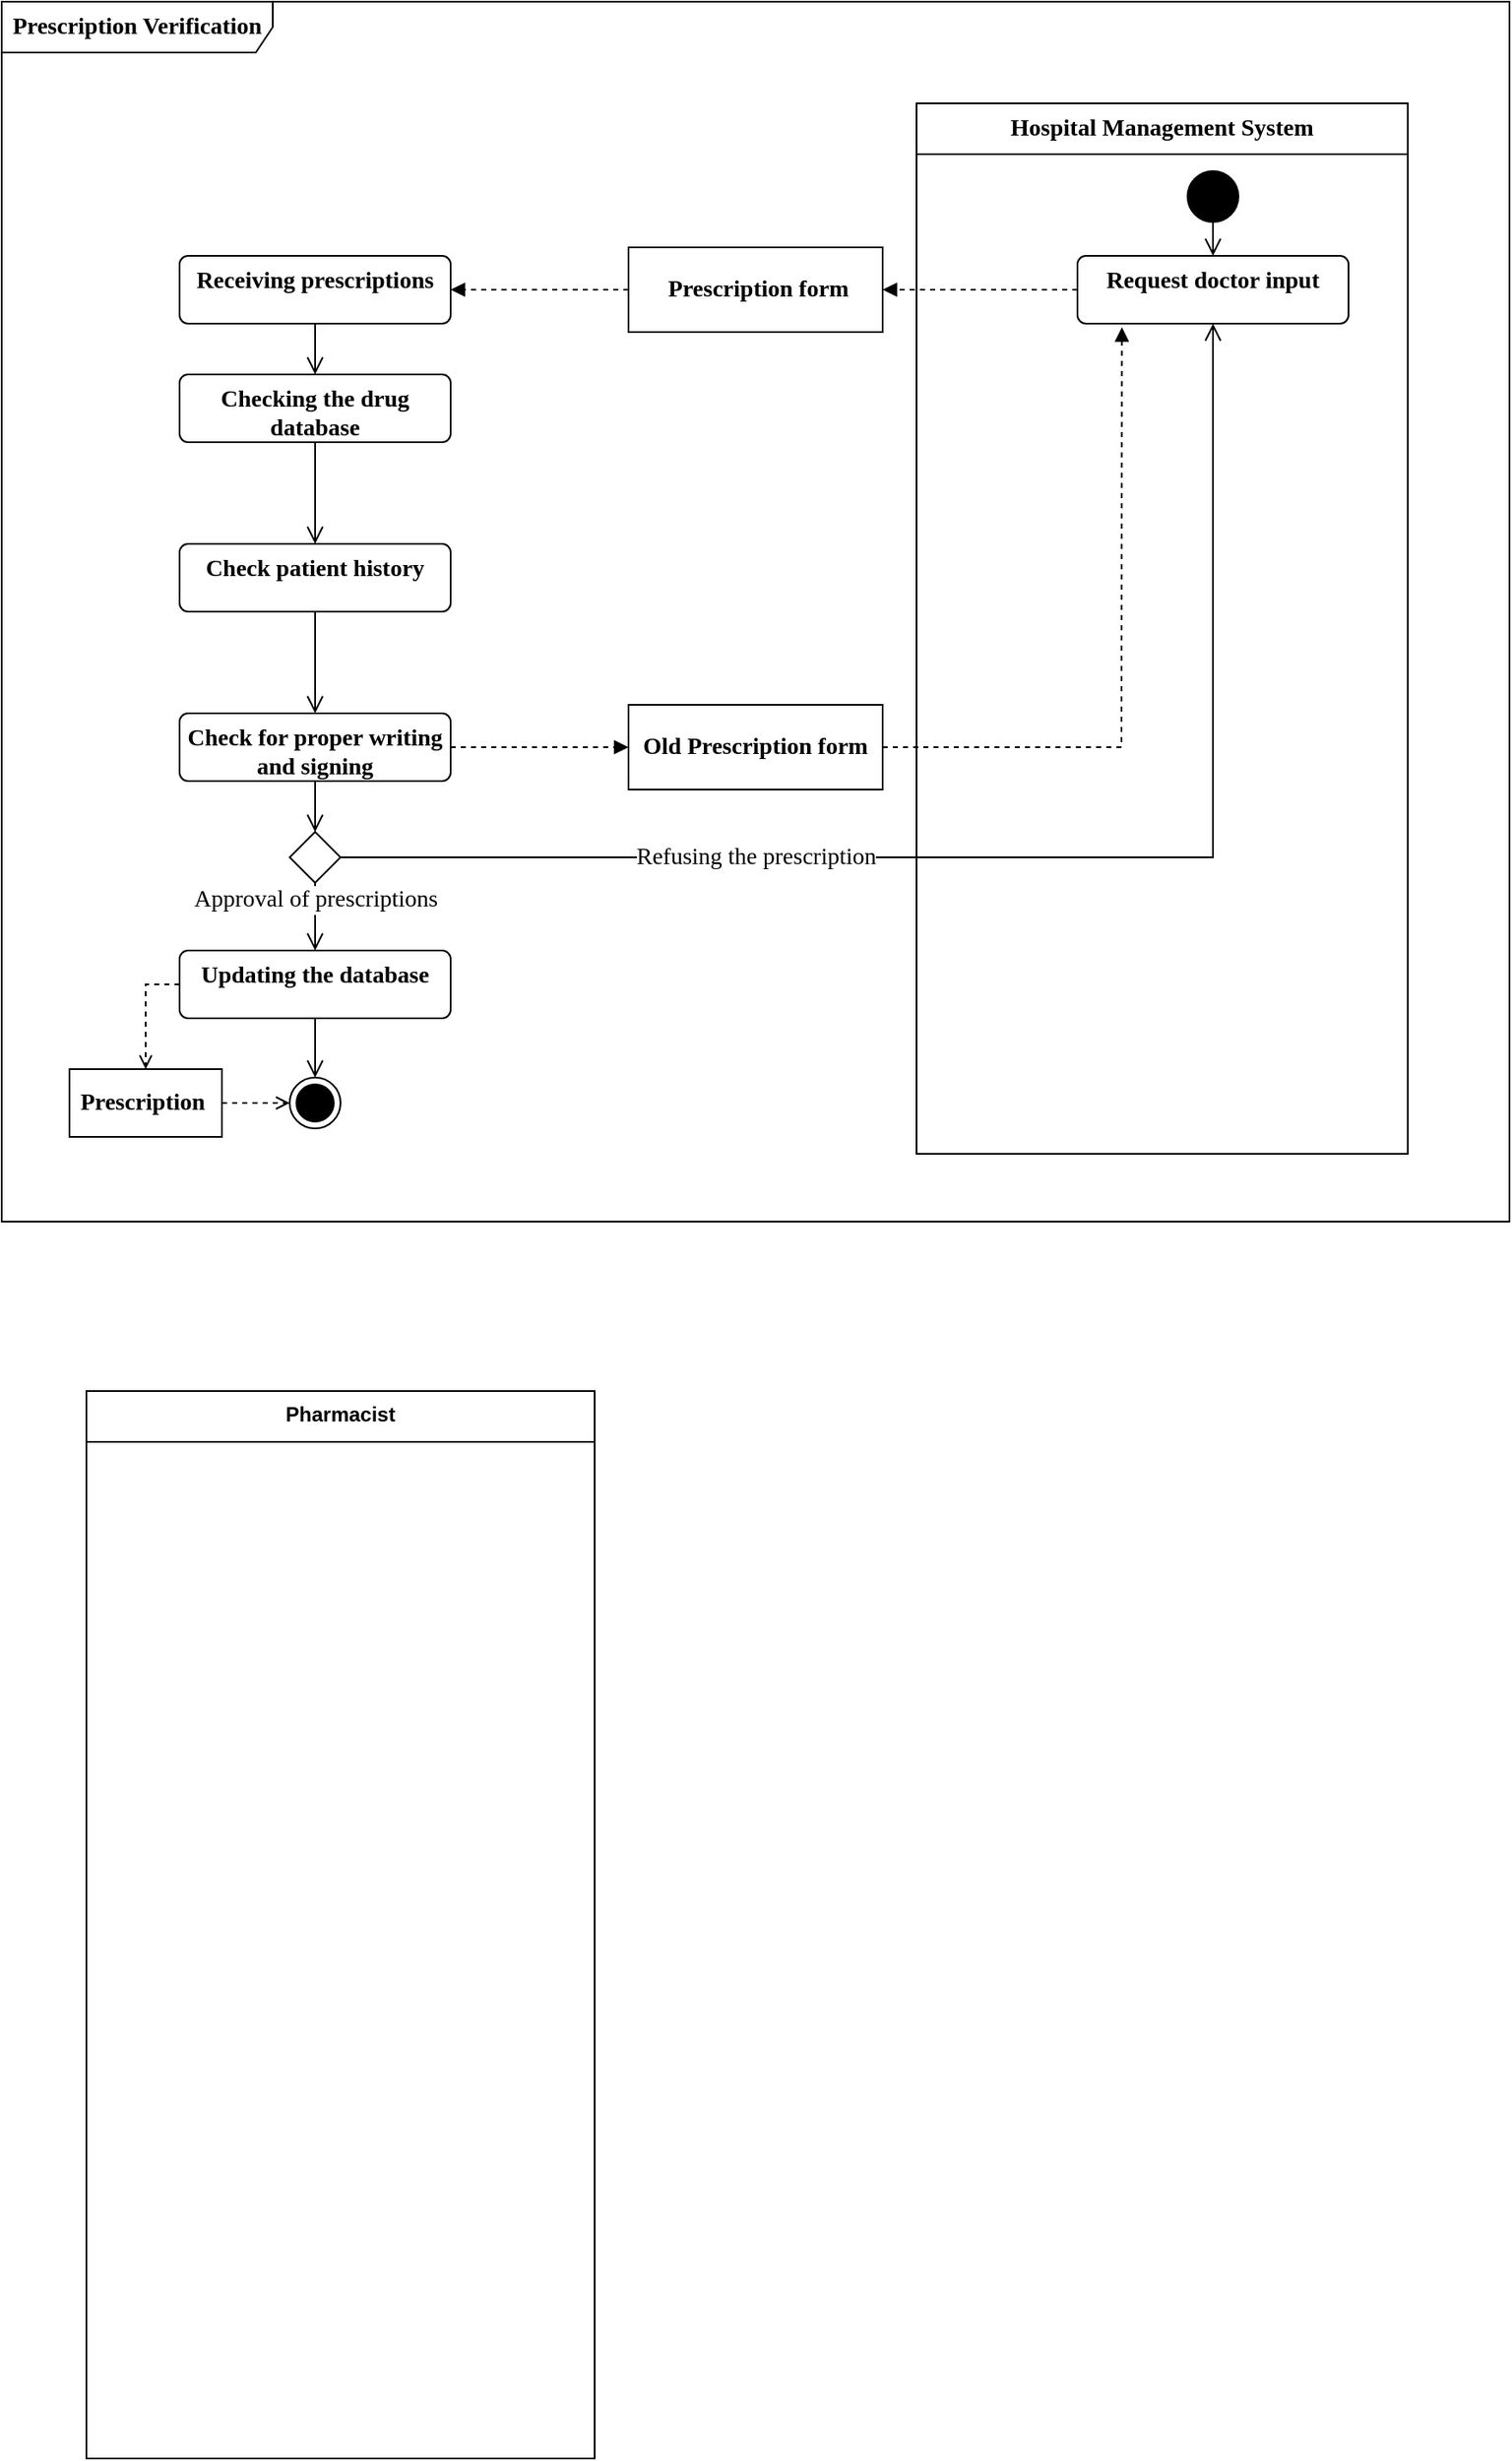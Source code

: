 <mxfile version="22.1.5" type="github">
  <diagram id="mKLGtlqu1TJgX5sNCrC6" name="第 1 页">
    <mxGraphModel dx="2165" dy="1396" grid="1" gridSize="10" guides="1" tooltips="1" connect="1" arrows="1" fold="1" page="1" pageScale="1" pageWidth="1169" pageHeight="827" math="0" shadow="0">
      <root>
        <mxCell id="0" />
        <mxCell id="1" parent="0" />
        <mxCell id="5VM5NhOEDhN4FYJ91efE-1" value="&lt;font size=&quot;1&quot; face=&quot;Times New Roman&quot;&gt;&lt;b style=&quot;font-size: 14px;&quot;&gt;Prescription Verification&lt;/b&gt;&lt;/font&gt;" style="shape=umlFrame;whiteSpace=wrap;html=1;pointerEvents=0;recursiveResize=0;container=1;collapsible=0;width=160;" parent="1" vertex="1">
          <mxGeometry x="-1110" y="-780" width="890" height="720" as="geometry" />
        </mxCell>
        <mxCell id="hgjZqfxA5O2Uas9LMyqZ-1" value="" style="ellipse;fillColor=strokeColor;html=1;" parent="5VM5NhOEDhN4FYJ91efE-1" vertex="1">
          <mxGeometry x="700" y="100" width="30" height="30" as="geometry" />
        </mxCell>
        <mxCell id="hgjZqfxA5O2Uas9LMyqZ-3" value="Checking the drug database" style="html=1;align=center;verticalAlign=top;rounded=1;absoluteArcSize=1;arcSize=10;dashed=0;whiteSpace=wrap;fontFamily=Times New Roman;fontSize=14;fontStyle=1" parent="5VM5NhOEDhN4FYJ91efE-1" vertex="1">
          <mxGeometry x="105" y="220" width="160" height="40" as="geometry" />
        </mxCell>
        <mxCell id="rF_avYMDpHW5X6vWjK1u-22" value="Receiving prescriptions" style="html=1;align=center;verticalAlign=top;rounded=1;absoluteArcSize=1;arcSize=10;dashed=0;whiteSpace=wrap;fontFamily=Times New Roman;fontSize=14;fontStyle=1" parent="5VM5NhOEDhN4FYJ91efE-1" vertex="1">
          <mxGeometry x="105" y="150" width="160" height="40" as="geometry" />
        </mxCell>
        <mxCell id="rF_avYMDpHW5X6vWjK1u-31" value="" style="endArrow=open;startArrow=none;endFill=0;startFill=0;endSize=8;html=1;verticalAlign=bottom;labelBackgroundColor=none;strokeWidth=1;rounded=0;exitX=0.5;exitY=1;exitDx=0;exitDy=0;entryX=0.5;entryY=0;entryDx=0;entryDy=0;" parent="5VM5NhOEDhN4FYJ91efE-1" source="hgjZqfxA5O2Uas9LMyqZ-1" target="rF_avYMDpHW5X6vWjK1u-41" edge="1">
          <mxGeometry width="160" relative="1" as="geometry">
            <mxPoint x="185" y="130" as="sourcePoint" />
            <mxPoint x="411.4" y="860" as="targetPoint" />
          </mxGeometry>
        </mxCell>
        <mxCell id="hgjZqfxA5O2Uas9LMyqZ-10" value="" style="endArrow=open;startArrow=none;endFill=0;startFill=0;endSize=8;html=1;verticalAlign=bottom;labelBackgroundColor=none;strokeWidth=1;rounded=0;exitX=0.5;exitY=1;exitDx=0;exitDy=0;entryX=0.5;entryY=0;entryDx=0;entryDy=0;" parent="5VM5NhOEDhN4FYJ91efE-1" source="rF_avYMDpHW5X6vWjK1u-22" target="hgjZqfxA5O2Uas9LMyqZ-3" edge="1">
          <mxGeometry width="160" relative="1" as="geometry">
            <mxPoint x="409" y="900" as="sourcePoint" />
            <mxPoint x="500" y="1080" as="targetPoint" />
          </mxGeometry>
        </mxCell>
        <mxCell id="hgjZqfxA5O2Uas9LMyqZ-6" value="Check patient history" style="html=1;align=center;verticalAlign=top;rounded=1;absoluteArcSize=1;arcSize=10;dashed=0;whiteSpace=wrap;fontFamily=Times New Roman;fontSize=14;fontStyle=1;container=0;" parent="5VM5NhOEDhN4FYJ91efE-1" vertex="1">
          <mxGeometry x="105" y="320" width="160" height="40" as="geometry" />
        </mxCell>
        <mxCell id="hgjZqfxA5O2Uas9LMyqZ-12" value="" style="endArrow=open;startArrow=none;endFill=0;startFill=0;endSize=8;html=1;verticalAlign=bottom;labelBackgroundColor=none;strokeWidth=1;rounded=0;exitX=0.5;exitY=1;exitDx=0;exitDy=0;entryX=0.5;entryY=0;entryDx=0;entryDy=0;" parent="5VM5NhOEDhN4FYJ91efE-1" source="hgjZqfxA5O2Uas9LMyqZ-3" target="hgjZqfxA5O2Uas9LMyqZ-6" edge="1">
          <mxGeometry width="160" relative="1" as="geometry">
            <mxPoint x="185" y="330" as="sourcePoint" />
            <mxPoint x="410" y="1100" as="targetPoint" />
          </mxGeometry>
        </mxCell>
        <mxCell id="hgjZqfxA5O2Uas9LMyqZ-8" value="" style="rhombus;" parent="5VM5NhOEDhN4FYJ91efE-1" vertex="1">
          <mxGeometry x="170" y="490" width="30" height="30" as="geometry" />
        </mxCell>
        <mxCell id="hgjZqfxA5O2Uas9LMyqZ-17" value="" style="endArrow=open;startArrow=none;endFill=0;startFill=0;endSize=8;html=1;verticalAlign=bottom;labelBackgroundColor=none;strokeWidth=1;rounded=0;exitX=0.5;exitY=1;exitDx=0;exitDy=0;entryX=0.5;entryY=0;entryDx=0;entryDy=0;" parent="5VM5NhOEDhN4FYJ91efE-1" source="hgjZqfxA5O2Uas9LMyqZ-6" target="LjU148hX-9gP3HgH4L7X-2" edge="1">
          <mxGeometry width="160" relative="1" as="geometry">
            <mxPoint x="419" y="990" as="sourcePoint" />
            <mxPoint x="419" y="1030" as="targetPoint" />
          </mxGeometry>
        </mxCell>
        <mxCell id="hgjZqfxA5O2Uas9LMyqZ-9" value="Updating the database" style="html=1;align=center;verticalAlign=top;rounded=1;absoluteArcSize=1;arcSize=10;dashed=0;whiteSpace=wrap;fontFamily=Times New Roman;fontSize=14;fontStyle=1" parent="5VM5NhOEDhN4FYJ91efE-1" vertex="1">
          <mxGeometry x="105" y="560" width="160" height="40" as="geometry" />
        </mxCell>
        <mxCell id="hgjZqfxA5O2Uas9LMyqZ-18" value="" style="endArrow=open;startArrow=none;endFill=0;startFill=0;endSize=8;html=1;verticalAlign=bottom;labelBackgroundColor=none;strokeWidth=1;rounded=0;exitX=0.5;exitY=1;exitDx=0;exitDy=0;entryX=0.5;entryY=0;entryDx=0;entryDy=0;" parent="5VM5NhOEDhN4FYJ91efE-1" source="hgjZqfxA5O2Uas9LMyqZ-8" target="hgjZqfxA5O2Uas9LMyqZ-9" edge="1">
          <mxGeometry width="160" relative="1" as="geometry">
            <mxPoint x="340" y="1250" as="sourcePoint" />
            <mxPoint x="500" y="1250" as="targetPoint" />
          </mxGeometry>
        </mxCell>
        <mxCell id="hgjZqfxA5O2Uas9LMyqZ-20" value="Approval of prescriptions" style="edgeLabel;html=1;align=center;verticalAlign=middle;resizable=0;points=[];fontFamily=Times New Roman;fontSize=14;" parent="hgjZqfxA5O2Uas9LMyqZ-18" vertex="1" connectable="0">
          <mxGeometry x="-0.35" y="-3" relative="1" as="geometry">
            <mxPoint x="3" y="-3" as="offset" />
          </mxGeometry>
        </mxCell>
        <mxCell id="hgjZqfxA5O2Uas9LMyqZ-7" value="" style="ellipse;html=1;shape=endState;fillColor=strokeColor;" parent="5VM5NhOEDhN4FYJ91efE-1" vertex="1">
          <mxGeometry x="170" y="635" width="30" height="30" as="geometry" />
        </mxCell>
        <mxCell id="hgjZqfxA5O2Uas9LMyqZ-19" value="" style="endArrow=open;startArrow=none;endFill=0;startFill=0;endSize=8;html=1;verticalAlign=bottom;labelBackgroundColor=none;strokeWidth=1;rounded=0;exitX=0.5;exitY=1;exitDx=0;exitDy=0;entryX=0.5;entryY=0;entryDx=0;entryDy=0;" parent="5VM5NhOEDhN4FYJ91efE-1" source="hgjZqfxA5O2Uas9LMyqZ-9" target="hgjZqfxA5O2Uas9LMyqZ-7" edge="1">
          <mxGeometry width="160" relative="1" as="geometry">
            <mxPoint x="340" y="1250" as="sourcePoint" />
            <mxPoint x="500" y="1250" as="targetPoint" />
          </mxGeometry>
        </mxCell>
        <mxCell id="hgjZqfxA5O2Uas9LMyqZ-36" value="&lt;font style=&quot;font-size: 14px;&quot; face=&quot;Times New Roman&quot;&gt;&lt;b&gt;Old Prescription form&lt;/b&gt;&lt;/font&gt;" style="html=1;align=center;verticalAlign=middle;rounded=0;absoluteArcSize=1;arcSize=10;dashed=0;whiteSpace=wrap;" parent="5VM5NhOEDhN4FYJ91efE-1" vertex="1">
          <mxGeometry x="370" y="415" width="150" height="50" as="geometry" />
        </mxCell>
        <mxCell id="hgjZqfxA5O2Uas9LMyqZ-37" value="" style="html=1;verticalAlign=bottom;labelBackgroundColor=none;endArrow=block;endFill=1;dashed=1;rounded=0;exitX=1;exitY=0.5;exitDx=0;exitDy=0;entryX=0;entryY=0.5;entryDx=0;entryDy=0;" parent="5VM5NhOEDhN4FYJ91efE-1" source="LjU148hX-9gP3HgH4L7X-2" target="hgjZqfxA5O2Uas9LMyqZ-36" edge="1">
          <mxGeometry width="160" relative="1" as="geometry">
            <mxPoint x="390" y="1080" as="sourcePoint" />
            <mxPoint x="540" y="1160" as="targetPoint" />
            <Array as="points" />
          </mxGeometry>
        </mxCell>
        <mxCell id="hgjZqfxA5O2Uas9LMyqZ-21" value="" style="endArrow=open;startArrow=none;endFill=0;startFill=0;endSize=8;html=1;verticalAlign=bottom;labelBackgroundColor=none;strokeWidth=1;rounded=0;exitX=1;exitY=0.5;exitDx=0;exitDy=0;entryX=0.5;entryY=1;entryDx=0;entryDy=0;" parent="5VM5NhOEDhN4FYJ91efE-1" source="hgjZqfxA5O2Uas9LMyqZ-8" target="rF_avYMDpHW5X6vWjK1u-41" edge="1">
          <mxGeometry width="160" relative="1" as="geometry">
            <mxPoint x="340" y="1080" as="sourcePoint" />
            <mxPoint x="700" y="445" as="targetPoint" />
            <Array as="points">
              <mxPoint x="715" y="505" />
            </Array>
          </mxGeometry>
        </mxCell>
        <mxCell id="hgjZqfxA5O2Uas9LMyqZ-33" value="Refusing the prescription" style="edgeLabel;html=1;align=center;verticalAlign=middle;resizable=0;points=[];fontSize=14;fontFamily=Times New Roman;" parent="hgjZqfxA5O2Uas9LMyqZ-21" vertex="1" connectable="0">
          <mxGeometry x="-0.162" relative="1" as="geometry">
            <mxPoint x="-103" as="offset" />
          </mxGeometry>
        </mxCell>
        <mxCell id="rF_avYMDpHW5X6vWjK1u-36" value="&lt;font style=&quot;font-size: 14px;&quot; face=&quot;Times New Roman&quot;&gt;&lt;b&gt;&amp;nbsp;Prescription form&lt;/b&gt;&lt;/font&gt;" style="html=1;align=center;verticalAlign=middle;rounded=0;absoluteArcSize=1;arcSize=10;dashed=0;whiteSpace=wrap;" parent="5VM5NhOEDhN4FYJ91efE-1" vertex="1">
          <mxGeometry x="370" y="145" width="150" height="50" as="geometry" />
        </mxCell>
        <mxCell id="rF_avYMDpHW5X6vWjK1u-37" value="" style="html=1;verticalAlign=bottom;labelBackgroundColor=none;endArrow=block;endFill=1;dashed=1;rounded=0;exitX=0;exitY=0.5;exitDx=0;exitDy=0;entryX=1;entryY=0.5;entryDx=0;entryDy=0;" parent="5VM5NhOEDhN4FYJ91efE-1" source="rF_avYMDpHW5X6vWjK1u-36" target="rF_avYMDpHW5X6vWjK1u-22" edge="1">
          <mxGeometry width="160" relative="1" as="geometry">
            <mxPoint x="275" y="390" as="sourcePoint" />
            <mxPoint x="360" y="390" as="targetPoint" />
            <Array as="points" />
          </mxGeometry>
        </mxCell>
        <mxCell id="hgjZqfxA5O2Uas9LMyqZ-31" value="&lt;font style=&quot;font-size: 14px;&quot; face=&quot;Times New Roman&quot;&gt;&lt;b&gt;Prescription&amp;nbsp;&lt;/b&gt;&lt;/font&gt;" style="html=1;align=center;verticalAlign=middle;rounded=0;absoluteArcSize=1;arcSize=10;dashed=0;whiteSpace=wrap;" parent="5VM5NhOEDhN4FYJ91efE-1" vertex="1">
          <mxGeometry x="40" y="630" width="90" height="40" as="geometry" />
        </mxCell>
        <mxCell id="rF_avYMDpHW5X6vWjK1u-38" value="" style="html=1;verticalAlign=bottom;labelBackgroundColor=none;endArrow=open;endFill=0;dashed=1;rounded=0;exitX=0;exitY=0.5;exitDx=0;exitDy=0;entryX=0.5;entryY=0;entryDx=0;entryDy=0;" parent="5VM5NhOEDhN4FYJ91efE-1" source="hgjZqfxA5O2Uas9LMyqZ-9" target="hgjZqfxA5O2Uas9LMyqZ-31" edge="1">
          <mxGeometry width="160" relative="1" as="geometry">
            <mxPoint x="470" y="430" as="sourcePoint" />
            <mxPoint x="630" y="430" as="targetPoint" />
            <Array as="points">
              <mxPoint x="85" y="580" />
            </Array>
          </mxGeometry>
        </mxCell>
        <mxCell id="rF_avYMDpHW5X6vWjK1u-41" value="Request doctor input" style="html=1;align=center;verticalAlign=top;rounded=1;absoluteArcSize=1;arcSize=10;dashed=0;whiteSpace=wrap;fontFamily=Times New Roman;fontSize=14;fontStyle=1" parent="5VM5NhOEDhN4FYJ91efE-1" vertex="1">
          <mxGeometry x="635" y="150" width="160" height="40" as="geometry" />
        </mxCell>
        <mxCell id="rF_avYMDpHW5X6vWjK1u-42" value="" style="html=1;verticalAlign=bottom;labelBackgroundColor=none;endArrow=block;endFill=1;dashed=1;rounded=0;entryX=1;entryY=0.5;entryDx=0;entryDy=0;exitX=0;exitY=0.5;exitDx=0;exitDy=0;" parent="5VM5NhOEDhN4FYJ91efE-1" source="rF_avYMDpHW5X6vWjK1u-41" target="rF_avYMDpHW5X6vWjK1u-36" edge="1">
          <mxGeometry width="160" relative="1" as="geometry">
            <mxPoint x="470" y="310" as="sourcePoint" />
            <mxPoint x="630" y="310" as="targetPoint" />
          </mxGeometry>
        </mxCell>
        <mxCell id="rF_avYMDpHW5X6vWjK1u-43" value="" style="html=1;verticalAlign=bottom;labelBackgroundColor=none;endArrow=block;endFill=1;dashed=1;rounded=0;exitX=1;exitY=0.5;exitDx=0;exitDy=0;entryX=0.164;entryY=1.053;entryDx=0;entryDy=0;entryPerimeter=0;" parent="5VM5NhOEDhN4FYJ91efE-1" source="hgjZqfxA5O2Uas9LMyqZ-36" target="rF_avYMDpHW5X6vWjK1u-41" edge="1">
          <mxGeometry width="160" relative="1" as="geometry">
            <mxPoint x="470" y="310" as="sourcePoint" />
            <mxPoint x="630" y="310" as="targetPoint" />
            <Array as="points">
              <mxPoint x="661" y="440" />
            </Array>
          </mxGeometry>
        </mxCell>
        <mxCell id="LjU148hX-9gP3HgH4L7X-2" value="Check for proper writing and signing" style="html=1;align=center;verticalAlign=top;rounded=1;absoluteArcSize=1;arcSize=10;dashed=0;whiteSpace=wrap;fontFamily=Times New Roman;fontSize=14;fontStyle=1" parent="5VM5NhOEDhN4FYJ91efE-1" vertex="1">
          <mxGeometry x="105" y="420" width="160" height="40" as="geometry" />
        </mxCell>
        <mxCell id="LjU148hX-9gP3HgH4L7X-4" value="" style="endArrow=open;startArrow=none;endFill=0;startFill=0;endSize=8;html=1;verticalAlign=bottom;labelBackgroundColor=none;strokeWidth=1;rounded=0;exitX=0.5;exitY=1;exitDx=0;exitDy=0;entryX=0.5;entryY=0;entryDx=0;entryDy=0;" parent="5VM5NhOEDhN4FYJ91efE-1" source="LjU148hX-9gP3HgH4L7X-2" target="hgjZqfxA5O2Uas9LMyqZ-8" edge="1">
          <mxGeometry width="160" relative="1" as="geometry">
            <mxPoint x="195" y="410" as="sourcePoint" />
            <mxPoint x="195" y="430" as="targetPoint" />
          </mxGeometry>
        </mxCell>
        <mxCell id="rF_avYMDpHW5X6vWjK1u-14" value="&lt;b style=&quot;border-color: var(--border-color); font-family: &amp;quot;Times New Roman&amp;quot;; font-size: 14px;&quot;&gt;Hospital Management System&lt;/b&gt;" style="swimlane;fontStyle=1;align=center;verticalAlign=top;childLayout=stackLayout;horizontal=1;startSize=30;horizontalStack=0;resizeParent=1;resizeParentMax=0;resizeLast=0;collapsible=0;marginBottom=0;html=1;whiteSpace=wrap;" parent="5VM5NhOEDhN4FYJ91efE-1" vertex="1">
          <mxGeometry x="540" y="60" width="290" height="620" as="geometry" />
        </mxCell>
        <mxCell id="F-yijc-HoJZk99gj7PJa-1" value="" style="html=1;verticalAlign=bottom;labelBackgroundColor=none;endArrow=open;endFill=0;dashed=1;rounded=0;exitX=1;exitY=0.5;exitDx=0;exitDy=0;entryX=0;entryY=0.5;entryDx=0;entryDy=0;" parent="5VM5NhOEDhN4FYJ91efE-1" source="hgjZqfxA5O2Uas9LMyqZ-31" target="hgjZqfxA5O2Uas9LMyqZ-7" edge="1">
          <mxGeometry width="160" relative="1" as="geometry">
            <mxPoint x="115" y="590" as="sourcePoint" />
            <mxPoint x="95" y="640" as="targetPoint" />
            <Array as="points" />
          </mxGeometry>
        </mxCell>
        <mxCell id="rF_avYMDpHW5X6vWjK1u-7" value="Pharmacist" style="swimlane;fontStyle=1;align=center;verticalAlign=top;childLayout=stackLayout;horizontal=1;startSize=30;horizontalStack=0;resizeParent=1;resizeParentMax=0;resizeLast=0;collapsible=0;marginBottom=0;html=1;whiteSpace=wrap;container=0;" parent="1" vertex="1">
          <mxGeometry x="-1060" y="40" width="300" height="630" as="geometry" />
        </mxCell>
      </root>
    </mxGraphModel>
  </diagram>
</mxfile>
